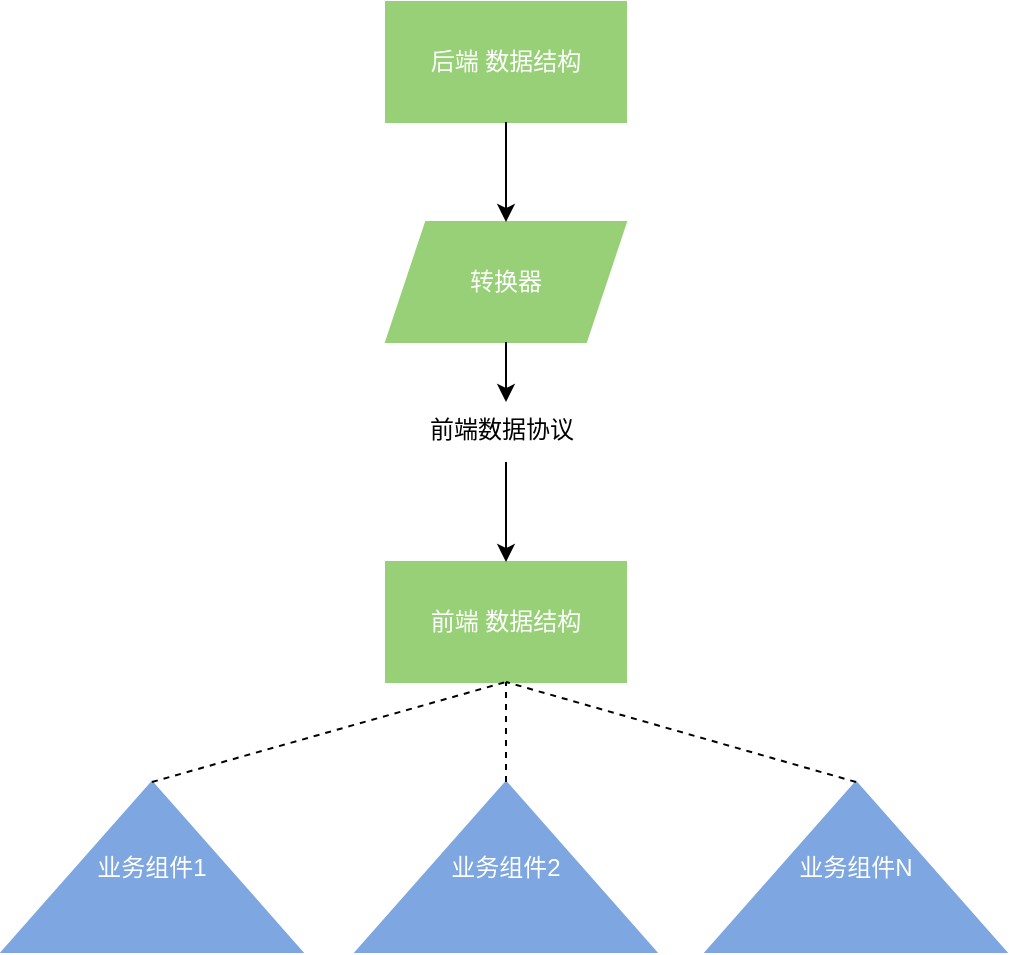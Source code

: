 <mxfile version="13.10.1" type="github">
  <diagram id="bvnqyPXvRYH4Tg_kPuXH" name="Page-1">
    <mxGraphModel dx="1026" dy="686" grid="1" gridSize="10" guides="1" tooltips="1" connect="1" arrows="1" fold="1" page="1" pageScale="1" pageWidth="827" pageHeight="1169" math="0" shadow="0">
      <root>
        <mxCell id="0" />
        <mxCell id="1" parent="0" />
        <mxCell id="ID-CcuY_OrSWUhiPE8Nc-2" value="&lt;font color=&quot;#ffffff&quot;&gt;后端 数据结构&lt;/font&gt;" style="rounded=0;whiteSpace=wrap;html=1;fillColor=#97D077;strokeColor=#97D077;" vertex="1" parent="1">
          <mxGeometry x="240" y="140" width="120" height="60" as="geometry" />
        </mxCell>
        <mxCell id="ID-CcuY_OrSWUhiPE8Nc-3" value="&lt;font color=&quot;#ffffff&quot;&gt;转换器&lt;/font&gt;" style="shape=parallelogram;perimeter=parallelogramPerimeter;whiteSpace=wrap;html=1;fixedSize=1;strokeColor=#97D077;fillColor=#97D077;" vertex="1" parent="1">
          <mxGeometry x="240" y="250" width="120" height="60" as="geometry" />
        </mxCell>
        <mxCell id="ID-CcuY_OrSWUhiPE8Nc-4" value="&lt;font color=&quot;#ffffff&quot;&gt;前端 数据结构&lt;/font&gt;" style="rounded=0;whiteSpace=wrap;html=1;strokeColor=#97D077;fillColor=#97D077;" vertex="1" parent="1">
          <mxGeometry x="240" y="420" width="120" height="60" as="geometry" />
        </mxCell>
        <mxCell id="ID-CcuY_OrSWUhiPE8Nc-5" value="&lt;font color=&quot;#ffffff&quot;&gt;业务组件1&lt;/font&gt;" style="triangle;whiteSpace=wrap;html=1;direction=north;fillColor=#7EA6E0;strokeColor=#7EA6E0;" vertex="1" parent="1">
          <mxGeometry x="48" y="530" width="150" height="85" as="geometry" />
        </mxCell>
        <mxCell id="ID-CcuY_OrSWUhiPE8Nc-6" value="&lt;font color=&quot;#ffffff&quot;&gt;业务组件2&lt;/font&gt;" style="triangle;whiteSpace=wrap;html=1;direction=north;fillColor=#7EA6E0;strokeColor=#7EA6E0;" vertex="1" parent="1">
          <mxGeometry x="225" y="530" width="150" height="85" as="geometry" />
        </mxCell>
        <mxCell id="ID-CcuY_OrSWUhiPE8Nc-7" value="&lt;font color=&quot;#ffffff&quot;&gt;业务组件N&lt;/font&gt;" style="triangle;whiteSpace=wrap;html=1;direction=north;fillColor=#7EA6E0;strokeColor=#7EA6E0;" vertex="1" parent="1">
          <mxGeometry x="400" y="530" width="150" height="85" as="geometry" />
        </mxCell>
        <mxCell id="ID-CcuY_OrSWUhiPE8Nc-8" value="" style="endArrow=classic;html=1;entryX=0.5;entryY=0;entryDx=0;entryDy=0;exitX=0.5;exitY=1;exitDx=0;exitDy=0;" edge="1" parent="1" source="ID-CcuY_OrSWUhiPE8Nc-2" target="ID-CcuY_OrSWUhiPE8Nc-3">
          <mxGeometry width="50" height="50" relative="1" as="geometry">
            <mxPoint x="280" y="220" as="sourcePoint" />
            <mxPoint x="330" y="170" as="targetPoint" />
          </mxGeometry>
        </mxCell>
        <mxCell id="ID-CcuY_OrSWUhiPE8Nc-9" value="" style="endArrow=classic;html=1;entryX=0.5;entryY=0;entryDx=0;entryDy=0;exitX=0.5;exitY=1;exitDx=0;exitDy=0;" edge="1" parent="1" source="ID-CcuY_OrSWUhiPE8Nc-18" target="ID-CcuY_OrSWUhiPE8Nc-4">
          <mxGeometry width="50" height="50" relative="1" as="geometry">
            <mxPoint x="299.5" y="310" as="sourcePoint" />
            <mxPoint x="299.5" y="360" as="targetPoint" />
          </mxGeometry>
        </mxCell>
        <mxCell id="ID-CcuY_OrSWUhiPE8Nc-13" value="" style="endArrow=none;dashed=1;html=1;exitX=1;exitY=0.5;exitDx=0;exitDy=0;entryX=0.5;entryY=1;entryDx=0;entryDy=0;" edge="1" parent="1" source="ID-CcuY_OrSWUhiPE8Nc-5" target="ID-CcuY_OrSWUhiPE8Nc-4">
          <mxGeometry width="50" height="50" relative="1" as="geometry">
            <mxPoint x="268" y="510" as="sourcePoint" />
            <mxPoint x="318" y="460" as="targetPoint" />
          </mxGeometry>
        </mxCell>
        <mxCell id="ID-CcuY_OrSWUhiPE8Nc-14" value="" style="endArrow=none;dashed=1;html=1;exitX=1;exitY=0.5;exitDx=0;exitDy=0;entryX=0.5;entryY=1;entryDx=0;entryDy=0;" edge="1" parent="1" source="ID-CcuY_OrSWUhiPE8Nc-6" target="ID-CcuY_OrSWUhiPE8Nc-4">
          <mxGeometry width="50" height="50" relative="1" as="geometry">
            <mxPoint x="148" y="540" as="sourcePoint" />
            <mxPoint x="323" y="470" as="targetPoint" />
          </mxGeometry>
        </mxCell>
        <mxCell id="ID-CcuY_OrSWUhiPE8Nc-17" value="" style="endArrow=none;dashed=1;html=1;exitX=1;exitY=0.5;exitDx=0;exitDy=0;entryX=0.5;entryY=1;entryDx=0;entryDy=0;" edge="1" parent="1" source="ID-CcuY_OrSWUhiPE8Nc-7" target="ID-CcuY_OrSWUhiPE8Nc-4">
          <mxGeometry width="50" height="50" relative="1" as="geometry">
            <mxPoint x="378" y="530" as="sourcePoint" />
            <mxPoint x="398" y="470" as="targetPoint" />
          </mxGeometry>
        </mxCell>
        <mxCell id="ID-CcuY_OrSWUhiPE8Nc-18" value="&lt;div style=&quot;text-align: center&quot;&gt;&lt;span&gt;&lt;font face=&quot;helvetica&quot;&gt;前端数据协议&lt;/font&gt;&lt;/span&gt;&lt;/div&gt;" style="text;whiteSpace=wrap;html=1;" vertex="1" parent="1">
          <mxGeometry x="260" y="340" width="80" height="30" as="geometry" />
        </mxCell>
        <mxCell id="ID-CcuY_OrSWUhiPE8Nc-19" value="" style="endArrow=classic;html=1;entryX=0.5;entryY=0;entryDx=0;entryDy=0;exitX=0.5;exitY=1;exitDx=0;exitDy=0;" edge="1" parent="1" source="ID-CcuY_OrSWUhiPE8Nc-3" target="ID-CcuY_OrSWUhiPE8Nc-18">
          <mxGeometry width="50" height="50" relative="1" as="geometry">
            <mxPoint x="300" y="310" as="sourcePoint" />
            <mxPoint x="298" y="400" as="targetPoint" />
          </mxGeometry>
        </mxCell>
      </root>
    </mxGraphModel>
  </diagram>
</mxfile>

